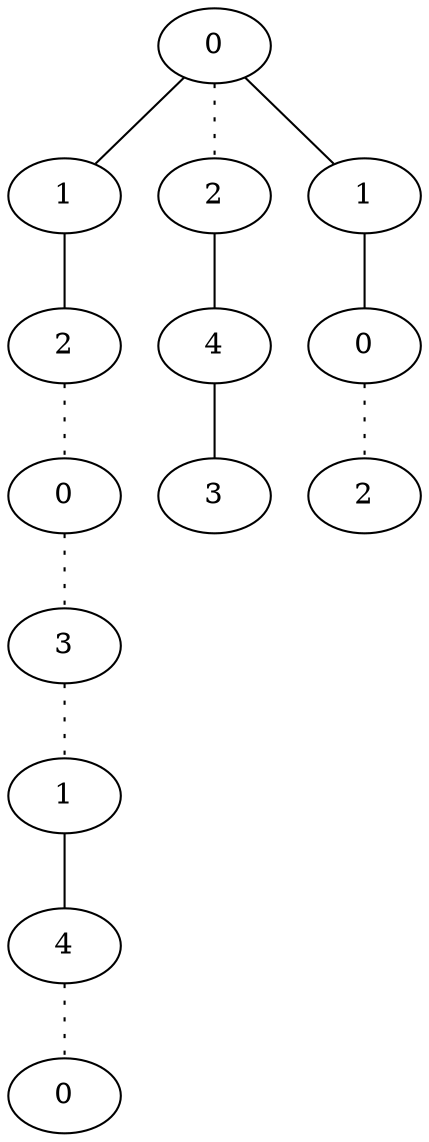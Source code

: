 graph {
a0[label=0];
a1[label=1];
a2[label=2];
a3[label=0];
a4[label=3];
a5[label=1];
a6[label=4];
a7[label=0];
a8[label=2];
a9[label=4];
a10[label=3];
a11[label=1];
a12[label=0];
a13[label=2];
a0 -- a1;
a0 -- a8 [style=dotted];
a0 -- a11;
a1 -- a2;
a2 -- a3 [style=dotted];
a3 -- a4 [style=dotted];
a4 -- a5 [style=dotted];
a5 -- a6;
a6 -- a7 [style=dotted];
a8 -- a9;
a9 -- a10;
a11 -- a12;
a12 -- a13 [style=dotted];
}
